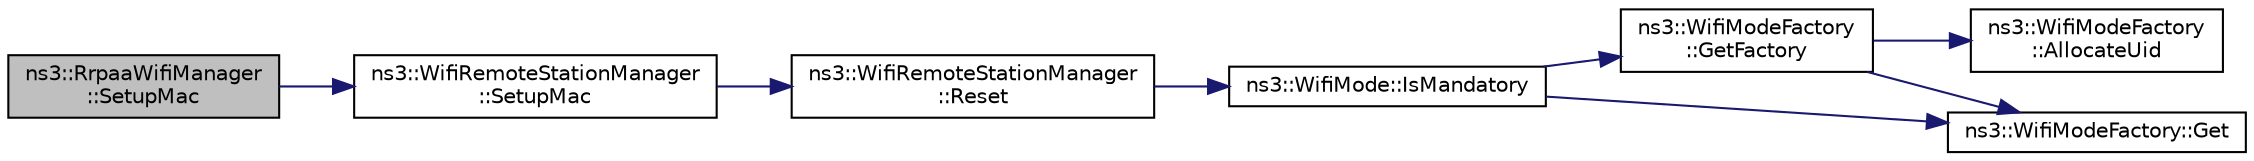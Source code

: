 digraph "ns3::RrpaaWifiManager::SetupMac"
{
  edge [fontname="Helvetica",fontsize="10",labelfontname="Helvetica",labelfontsize="10"];
  node [fontname="Helvetica",fontsize="10",shape=record];
  rankdir="LR";
  Node1 [label="ns3::RrpaaWifiManager\l::SetupMac",height=0.2,width=0.4,color="black", fillcolor="grey75", style="filled", fontcolor="black"];
  Node1 -> Node2 [color="midnightblue",fontsize="10",style="solid"];
  Node2 [label="ns3::WifiRemoteStationManager\l::SetupMac",height=0.2,width=0.4,color="black", fillcolor="white", style="filled",URL="$d6/d65/classns3_1_1WifiRemoteStationManager.html#a4e9a526ceb0023999870799817a06bb2"];
  Node2 -> Node3 [color="midnightblue",fontsize="10",style="solid"];
  Node3 [label="ns3::WifiRemoteStationManager\l::Reset",height=0.2,width=0.4,color="black", fillcolor="white", style="filled",URL="$d6/d65/classns3_1_1WifiRemoteStationManager.html#aced390304611226a99f37dcfefd45f33"];
  Node3 -> Node4 [color="midnightblue",fontsize="10",style="solid"];
  Node4 [label="ns3::WifiMode::IsMandatory",height=0.2,width=0.4,color="black", fillcolor="white", style="filled",URL="$d5/d56/classns3_1_1WifiMode.html#ad7db9c41e193eb656c8dc66ec68cf0d0"];
  Node4 -> Node5 [color="midnightblue",fontsize="10",style="solid"];
  Node5 [label="ns3::WifiModeFactory\l::GetFactory",height=0.2,width=0.4,color="black", fillcolor="white", style="filled",URL="$d2/dcd/classns3_1_1WifiModeFactory.html#a9c6f695d733355dee8d74bd1709868fc"];
  Node5 -> Node6 [color="midnightblue",fontsize="10",style="solid"];
  Node6 [label="ns3::WifiModeFactory\l::AllocateUid",height=0.2,width=0.4,color="black", fillcolor="white", style="filled",URL="$d2/dcd/classns3_1_1WifiModeFactory.html#a89a9c38617bd3f7be4a8919ce9675996"];
  Node5 -> Node7 [color="midnightblue",fontsize="10",style="solid"];
  Node7 [label="ns3::WifiModeFactory::Get",height=0.2,width=0.4,color="black", fillcolor="white", style="filled",URL="$d2/dcd/classns3_1_1WifiModeFactory.html#a3086868810ff4347e31c63027726f544"];
  Node4 -> Node7 [color="midnightblue",fontsize="10",style="solid"];
}
